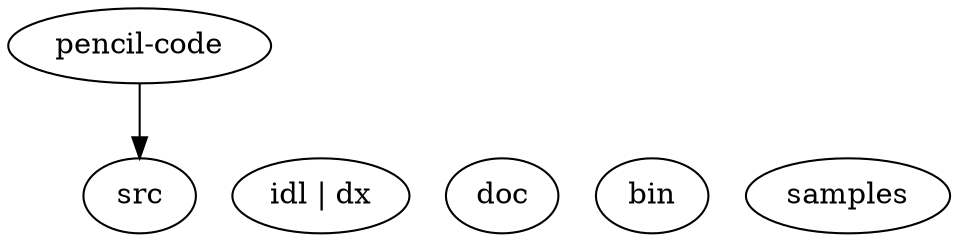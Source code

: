 

digraph G {

  
  node [shape=ellipse];
  { pencilcode}

  pencilcode [ label="pencil-code"];

  
  node [shape=ellipse];
  { rank=same; src; idl_dx; doc; bin; samples }

  idl_dx [label="idl | dx"];

  pencilcode -> src;

}
